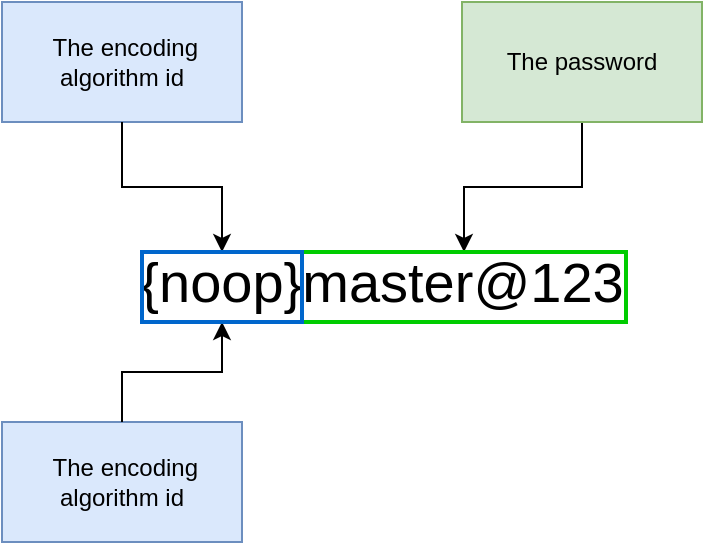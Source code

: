 <mxfile version="24.7.8">
  <diagram name="Page-1" id="fGviGUTjOtxy7mZAjL0T">
    <mxGraphModel dx="1232" dy="1187" grid="1" gridSize="10" guides="1" tooltips="1" connect="1" arrows="1" fold="1" page="1" pageScale="1" pageWidth="850" pageHeight="1100" math="0" shadow="0">
      <root>
        <mxCell id="0" />
        <mxCell id="1" parent="0" />
        <mxCell id="cX_iuhJoMYRa6wr2hOlE-1" value="{noop}master@123" style="text;html=1;align=center;verticalAlign=middle;whiteSpace=wrap;rounded=0;fontSize=28;" vertex="1" parent="1">
          <mxGeometry x="340" y="590" width="260" height="40" as="geometry" />
        </mxCell>
        <mxCell id="cX_iuhJoMYRa6wr2hOlE-2" value="&amp;nbsp;The encoding&lt;div&gt;algorithm id&lt;/div&gt;" style="rounded=0;whiteSpace=wrap;html=1;fillColor=#dae8fc;strokeColor=#6c8ebf;" vertex="1" parent="1">
          <mxGeometry x="280" y="470" width="120" height="60" as="geometry" />
        </mxCell>
        <mxCell id="cX_iuhJoMYRa6wr2hOlE-3" value="&amp;nbsp;The encoding&lt;div&gt;algorithm id&lt;/div&gt;" style="rounded=0;whiteSpace=wrap;html=1;fillColor=#dae8fc;strokeColor=#6c8ebf;" vertex="1" parent="1">
          <mxGeometry x="280" y="680" width="120" height="60" as="geometry" />
        </mxCell>
        <mxCell id="cX_iuhJoMYRa6wr2hOlE-12" style="edgeStyle=orthogonalEdgeStyle;rounded=0;orthogonalLoop=1;jettySize=auto;html=1;" edge="1" parent="1" source="cX_iuhJoMYRa6wr2hOlE-4" target="cX_iuhJoMYRa6wr2hOlE-11">
          <mxGeometry relative="1" as="geometry" />
        </mxCell>
        <mxCell id="cX_iuhJoMYRa6wr2hOlE-4" value="The password" style="rounded=0;whiteSpace=wrap;html=1;fillColor=#d5e8d4;strokeColor=#82b366;" vertex="1" parent="1">
          <mxGeometry x="510" y="470" width="120" height="60" as="geometry" />
        </mxCell>
        <mxCell id="cX_iuhJoMYRa6wr2hOlE-8" style="edgeStyle=orthogonalEdgeStyle;rounded=0;orthogonalLoop=1;jettySize=auto;html=1;exitX=0.5;exitY=0;exitDx=0;exitDy=0;entryX=0.5;entryY=1;entryDx=0;entryDy=0;" edge="1" parent="1" source="cX_iuhJoMYRa6wr2hOlE-3" target="cX_iuhJoMYRa6wr2hOlE-13">
          <mxGeometry relative="1" as="geometry" />
        </mxCell>
        <mxCell id="cX_iuhJoMYRa6wr2hOlE-9" style="edgeStyle=orthogonalEdgeStyle;rounded=0;orthogonalLoop=1;jettySize=auto;html=1;entryX=0.5;entryY=0;entryDx=0;entryDy=0;" edge="1" parent="1" source="cX_iuhJoMYRa6wr2hOlE-2" target="cX_iuhJoMYRa6wr2hOlE-13">
          <mxGeometry relative="1" as="geometry" />
        </mxCell>
        <mxCell id="cX_iuhJoMYRa6wr2hOlE-11" value="" style="rounded=0;whiteSpace=wrap;html=1;fillColor=none;strokeColor=#00CC00;strokeWidth=2;" vertex="1" parent="1">
          <mxGeometry x="430" y="595" width="162" height="35" as="geometry" />
        </mxCell>
        <mxCell id="cX_iuhJoMYRa6wr2hOlE-13" value="" style="rounded=0;whiteSpace=wrap;html=1;fillColor=none;strokeColor=#0066CC;strokeWidth=2;" vertex="1" parent="1">
          <mxGeometry x="350" y="595" width="80" height="35" as="geometry" />
        </mxCell>
      </root>
    </mxGraphModel>
  </diagram>
</mxfile>
